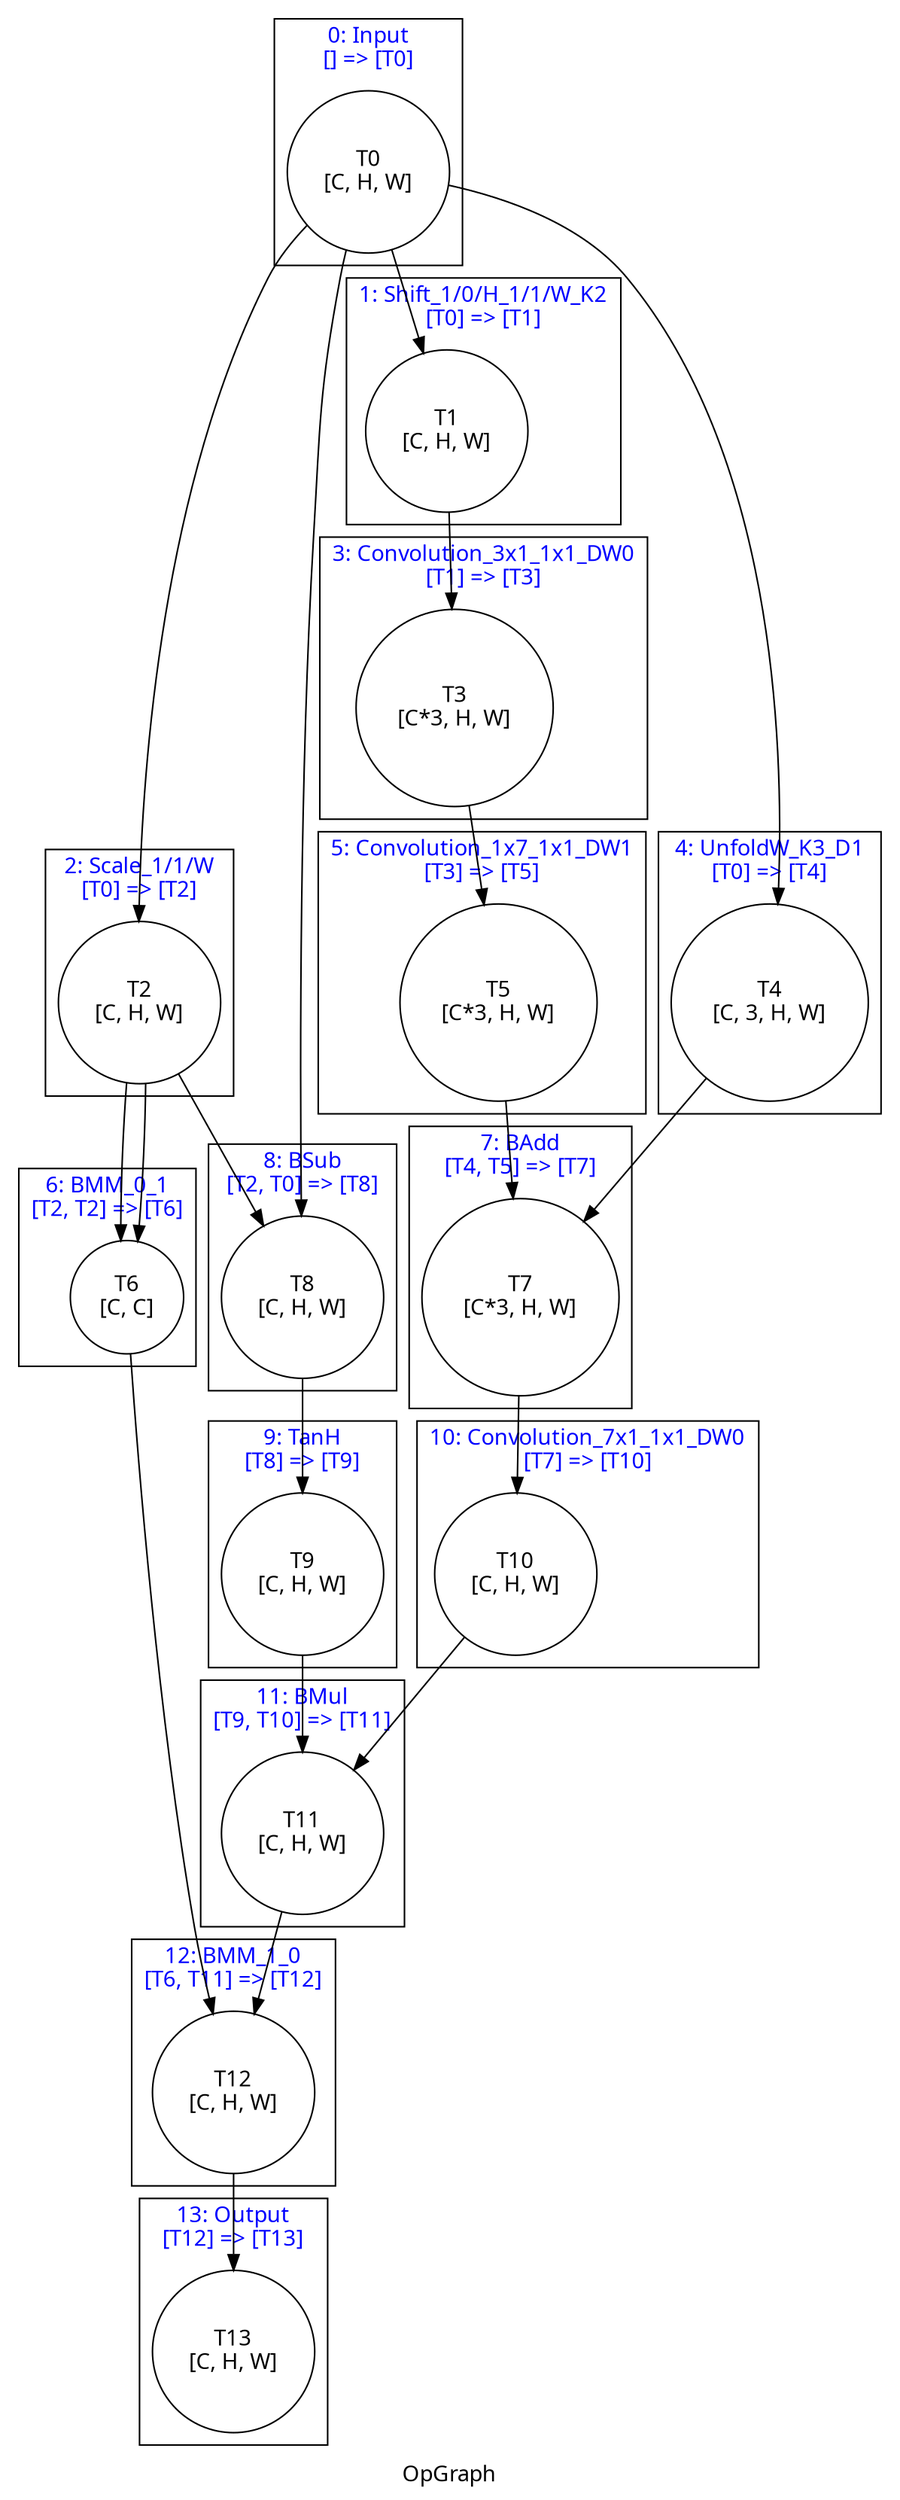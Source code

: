 digraph OpGraph {
    label = "OpGraph"
    fontname = "Graphik";
    subgraph tensors {
        node [shape = circle, color = black, fontname = "Graphik"]
        t_0; t_1; t_2; t_3; t_4; t_5; t_6; t_7; t_8; t_9; t_10; t_11; t_12; t_13; 
    }
    subgraph cluster_0 {
        fontcolor = blue;
        label = "0: Input\n[] => [T0]";
        t_0 [label = "T0\n[C, H, W]"];
    }
    subgraph cluster_1 {
        fontcolor = blue;
        label = "1: Shift_1/0/H_1/1/W_K2\n[T0] => [T1]";
        t_1 [label = "T1\n[C, H, W]"];
    }
    subgraph cluster_2 {
        fontcolor = blue;
        label = "2: Scale_1/1/W\n[T0] => [T2]";
        t_2 [label = "T2\n[C, H, W]"];
    }
    subgraph cluster_3 {
        fontcolor = blue;
        label = "3: Convolution_3x1_1x1_DW0\n[T1] => [T3]";
        t_3 [label = "T3\n[C*3, H, W]"];
    }
    subgraph cluster_4 {
        fontcolor = blue;
        label = "4: UnfoldW_K3_D1\n[T0] => [T4]";
        t_4 [label = "T4\n[C, 3, H, W]"];
    }
    subgraph cluster_5 {
        fontcolor = blue;
        label = "5: Convolution_1x7_1x1_DW1\n[T3] => [T5]";
        t_5 [label = "T5\n[C*3, H, W]"];
    }
    subgraph cluster_6 {
        fontcolor = blue;
        label = "6: BMM_0_1\n[T2, T2] => [T6]";
        t_6 [label = "T6\n[C, C]"];
    }
    subgraph cluster_7 {
        fontcolor = blue;
        label = "7: BAdd\n[T4, T5] => [T7]";
        t_7 [label = "T7\n[C*3, H, W]"];
    }
    subgraph cluster_8 {
        fontcolor = blue;
        label = "8: BSub\n[T2, T0] => [T8]";
        t_8 [label = "T8\n[C, H, W]"];
    }
    subgraph cluster_9 {
        fontcolor = blue;
        label = "9: TanH\n[T8] => [T9]";
        t_9 [label = "T9\n[C, H, W]"];
    }
    subgraph cluster_10 {
        fontcolor = blue;
        label = "10: Convolution_7x1_1x1_DW0\n[T7] => [T10]";
        t_10 [label = "T10\n[C, H, W]"];
    }
    subgraph cluster_11 {
        fontcolor = blue;
        label = "11: BMul\n[T9, T10] => [T11]";
        t_11 [label = "T11\n[C, H, W]"];
    }
    subgraph cluster_12 {
        fontcolor = blue;
        label = "12: BMM_1_0\n[T6, T11] => [T12]";
        t_12 [label = "T12\n[C, H, W]"];
    }
    subgraph cluster_13 {
        fontcolor = blue;
        label = "13: Output\n[T12] => [T13]";
        t_13 [label = "T13\n[C, H, W]"];
    }
    t_0 -> t_1;
    t_0 -> t_2;
    t_0 -> t_4;
    t_0 -> t_8;
    t_1 -> t_3;
    t_2 -> t_6;
    t_2 -> t_6;
    t_2 -> t_8;
    t_3 -> t_5;
    t_4 -> t_7;
    t_5 -> t_7;
    t_6 -> t_12;
    t_7 -> t_10;
    t_8 -> t_9;
    t_9 -> t_11;
    t_10 -> t_11;
    t_11 -> t_12;
    t_12 -> t_13;
}

